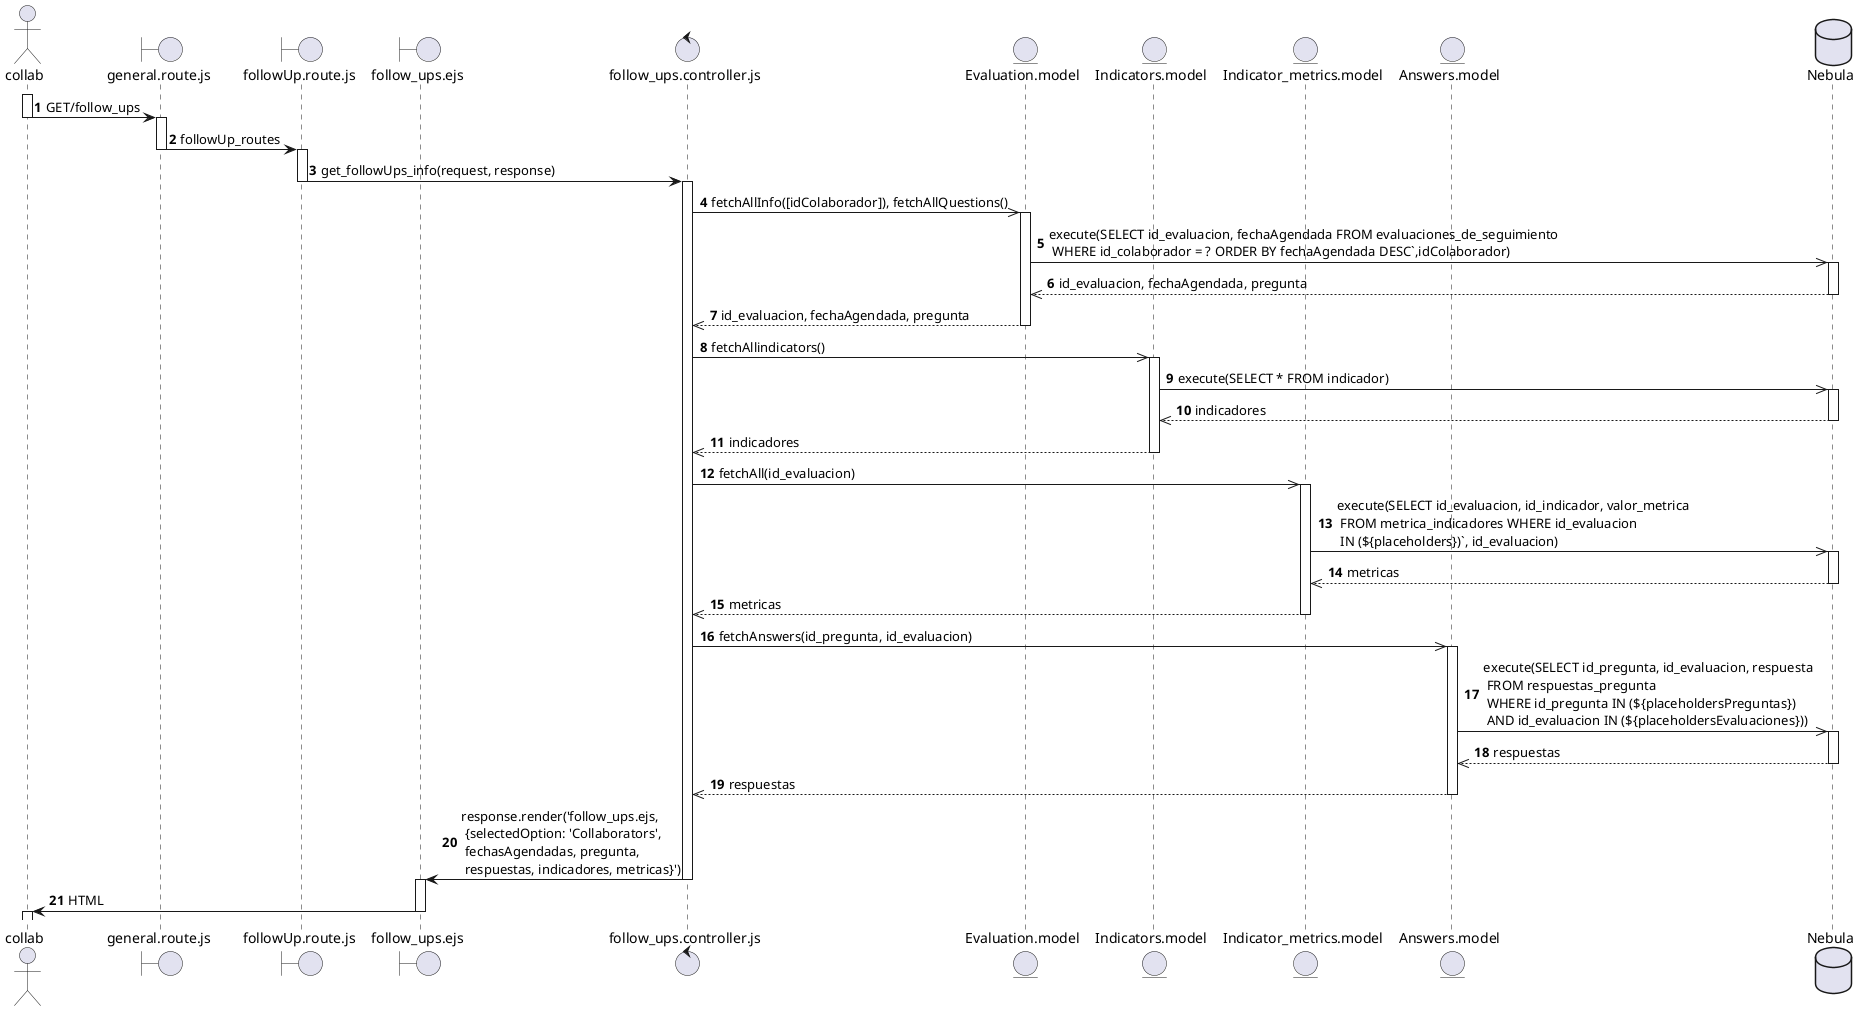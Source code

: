 @startuml REQ-12
autonumber
actor collab
boundary general.route.js as GeneralRoutes
boundary followUp.route.js as followUpsRoutes
boundary follow_ups.ejs as followUpsViews
control follow_ups.controller.js as followUpsController
entity Evaluation.model as evalModel
entity Indicators.model as IndiModel
entity Indicator_metrics.model as IndiMetricModel
entity Answers.model as AnsModel
database Nebula as nebula

activate collab
collab -> GeneralRoutes: GET/follow_ups
deactivate collab
activate GeneralRoutes

GeneralRoutes -> followUpsRoutes: followUp_routes
deactivate GeneralRoutes
activate followUpsRoutes

followUpsRoutes -> followUpsController: get_followUps_info(request, response)
deactivate followUpsRoutes
activate followUpsController

followUpsController ->> evalModel: fetchAllInfo([idColaborador]), fetchAllQuestions()
activate evalModel
evalModel ->> nebula: execute(SELECT id_evaluacion, fechaAgendada FROM evaluaciones_de_seguimiento \n WHERE id_colaborador = ? ORDER BY fechaAgendada DESC`,idColaborador)
activate nebula
nebula -->> evalModel: id_evaluacion, fechaAgendada, pregunta
deactivate nebula
evalModel -->> followUpsController: id_evaluacion, fechaAgendada, pregunta
deactivate evalModel

followUpsController ->> IndiModel: fetchAllindicators()
activate IndiModel
IndiModel ->> nebula: execute(SELECT * FROM indicador)
activate nebula
nebula -->> IndiModel: indicadores
deactivate nebula
IndiModel -->> followUpsController: indicadores
deactivate IndiModel

followUpsController ->> IndiMetricModel: fetchAll(id_evaluacion)
activate IndiMetricModel
IndiMetricModel ->> nebula: execute(SELECT id_evaluacion, id_indicador, valor_metrica \n FROM metrica_indicadores WHERE id_evaluacion \n IN (${placeholders})`, id_evaluacion)
activate nebula
nebula -->> IndiMetricModel: metricas
deactivate nebula
IndiMetricModel -->> followUpsController: metricas
deactivate IndiMetricModel

followUpsController ->> AnsModel: fetchAnswers(id_pregunta, id_evaluacion)
activate AnsModel
AnsModel ->> nebula: execute(SELECT id_pregunta, id_evaluacion, respuesta \n FROM respuestas_pregunta \n WHERE id_pregunta IN (${placeholdersPreguntas}) \n AND id_evaluacion IN (${placeholdersEvaluaciones}))
activate nebula
nebula -->> AnsModel: respuestas
deactivate nebula
AnsModel -->> followUpsController: respuestas
deactivate AnsModel

followUpsController -> followUpsViews: response.render('follow_ups.ejs, \n {selectedOption: 'Collaborators', \n fechasAgendadas, pregunta, \n respuestas, indicadores, metricas}')
deactivate followUpsController
activate followUpsViews

followUpsViews -> collab: HTML
deactivate followUpsViews
activate collab

@enduml